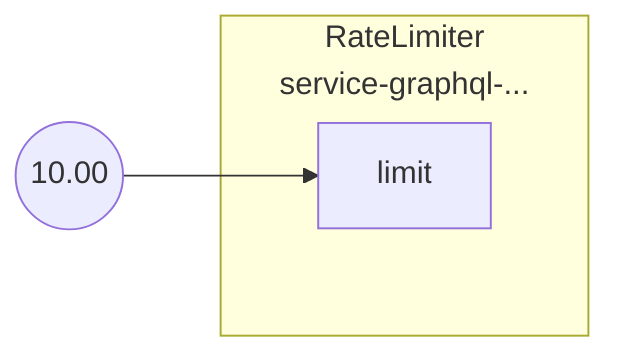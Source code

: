 flowchart LR
subgraph root.0[<center>RateLimiter<br/>service-graphql-...</center>]
subgraph root.0_inports[ ]
style root.0_inports fill:none,stroke:none
root.0limit[limit]
end
end
FakeConstant0((10.00))
FakeConstant0 --> root.0limit